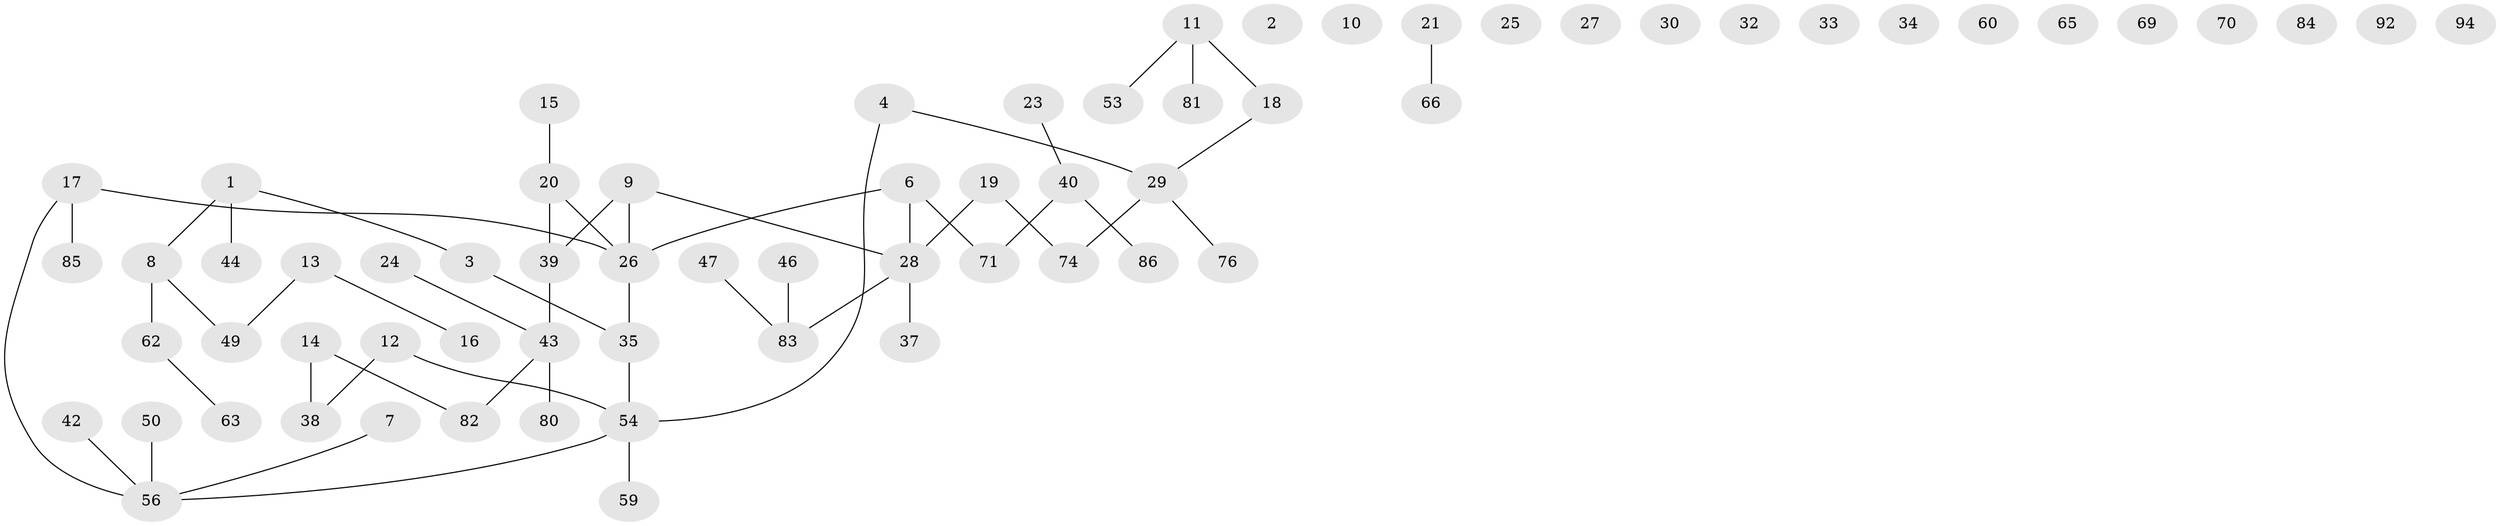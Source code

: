 // Generated by graph-tools (version 1.1) at 2025/23/03/03/25 07:23:27]
// undirected, 66 vertices, 54 edges
graph export_dot {
graph [start="1"]
  node [color=gray90,style=filled];
  1 [super="+78"];
  2 [super="+75"];
  3 [super="+5"];
  4;
  6 [super="+67"];
  7 [super="+57"];
  8 [super="+45"];
  9 [super="+36"];
  10;
  11 [super="+52"];
  12;
  13 [super="+89"];
  14;
  15 [super="+61"];
  16;
  17 [super="+41"];
  18 [super="+87"];
  19 [super="+90"];
  20;
  21 [super="+22"];
  23;
  24;
  25;
  26 [super="+91"];
  27 [super="+55"];
  28 [super="+95"];
  29 [super="+31"];
  30;
  32;
  33;
  34;
  35;
  37;
  38 [super="+72"];
  39;
  40 [super="+48"];
  42;
  43 [super="+64"];
  44;
  46;
  47 [super="+73"];
  49 [super="+51"];
  50;
  53;
  54 [super="+58"];
  56 [super="+68"];
  59 [super="+79"];
  60;
  62 [super="+77"];
  63;
  65;
  66;
  69;
  70;
  71;
  74;
  76;
  80;
  81;
  82 [super="+93"];
  83 [super="+88"];
  84;
  85;
  86;
  92;
  94;
  1 -- 44;
  1 -- 3;
  1 -- 8;
  3 -- 35;
  4 -- 29;
  4 -- 54;
  6 -- 26;
  6 -- 71;
  6 -- 28;
  7 -- 56;
  8 -- 49;
  8 -- 62;
  9 -- 39;
  9 -- 26;
  9 -- 28;
  11 -- 53;
  11 -- 81;
  11 -- 18;
  12 -- 38;
  12 -- 54;
  13 -- 16;
  13 -- 49;
  14 -- 38;
  14 -- 82;
  15 -- 20 [weight=2];
  17 -- 85;
  17 -- 26;
  17 -- 56;
  18 -- 29;
  19 -- 74;
  19 -- 28;
  20 -- 26;
  20 -- 39;
  21 -- 66;
  23 -- 40;
  24 -- 43;
  26 -- 35;
  28 -- 83;
  28 -- 37;
  29 -- 74;
  29 -- 76;
  35 -- 54;
  39 -- 43 [weight=2];
  40 -- 71;
  40 -- 86;
  42 -- 56;
  43 -- 80;
  43 -- 82;
  46 -- 83;
  47 -- 83;
  50 -- 56;
  54 -- 56;
  54 -- 59;
  62 -- 63;
}
